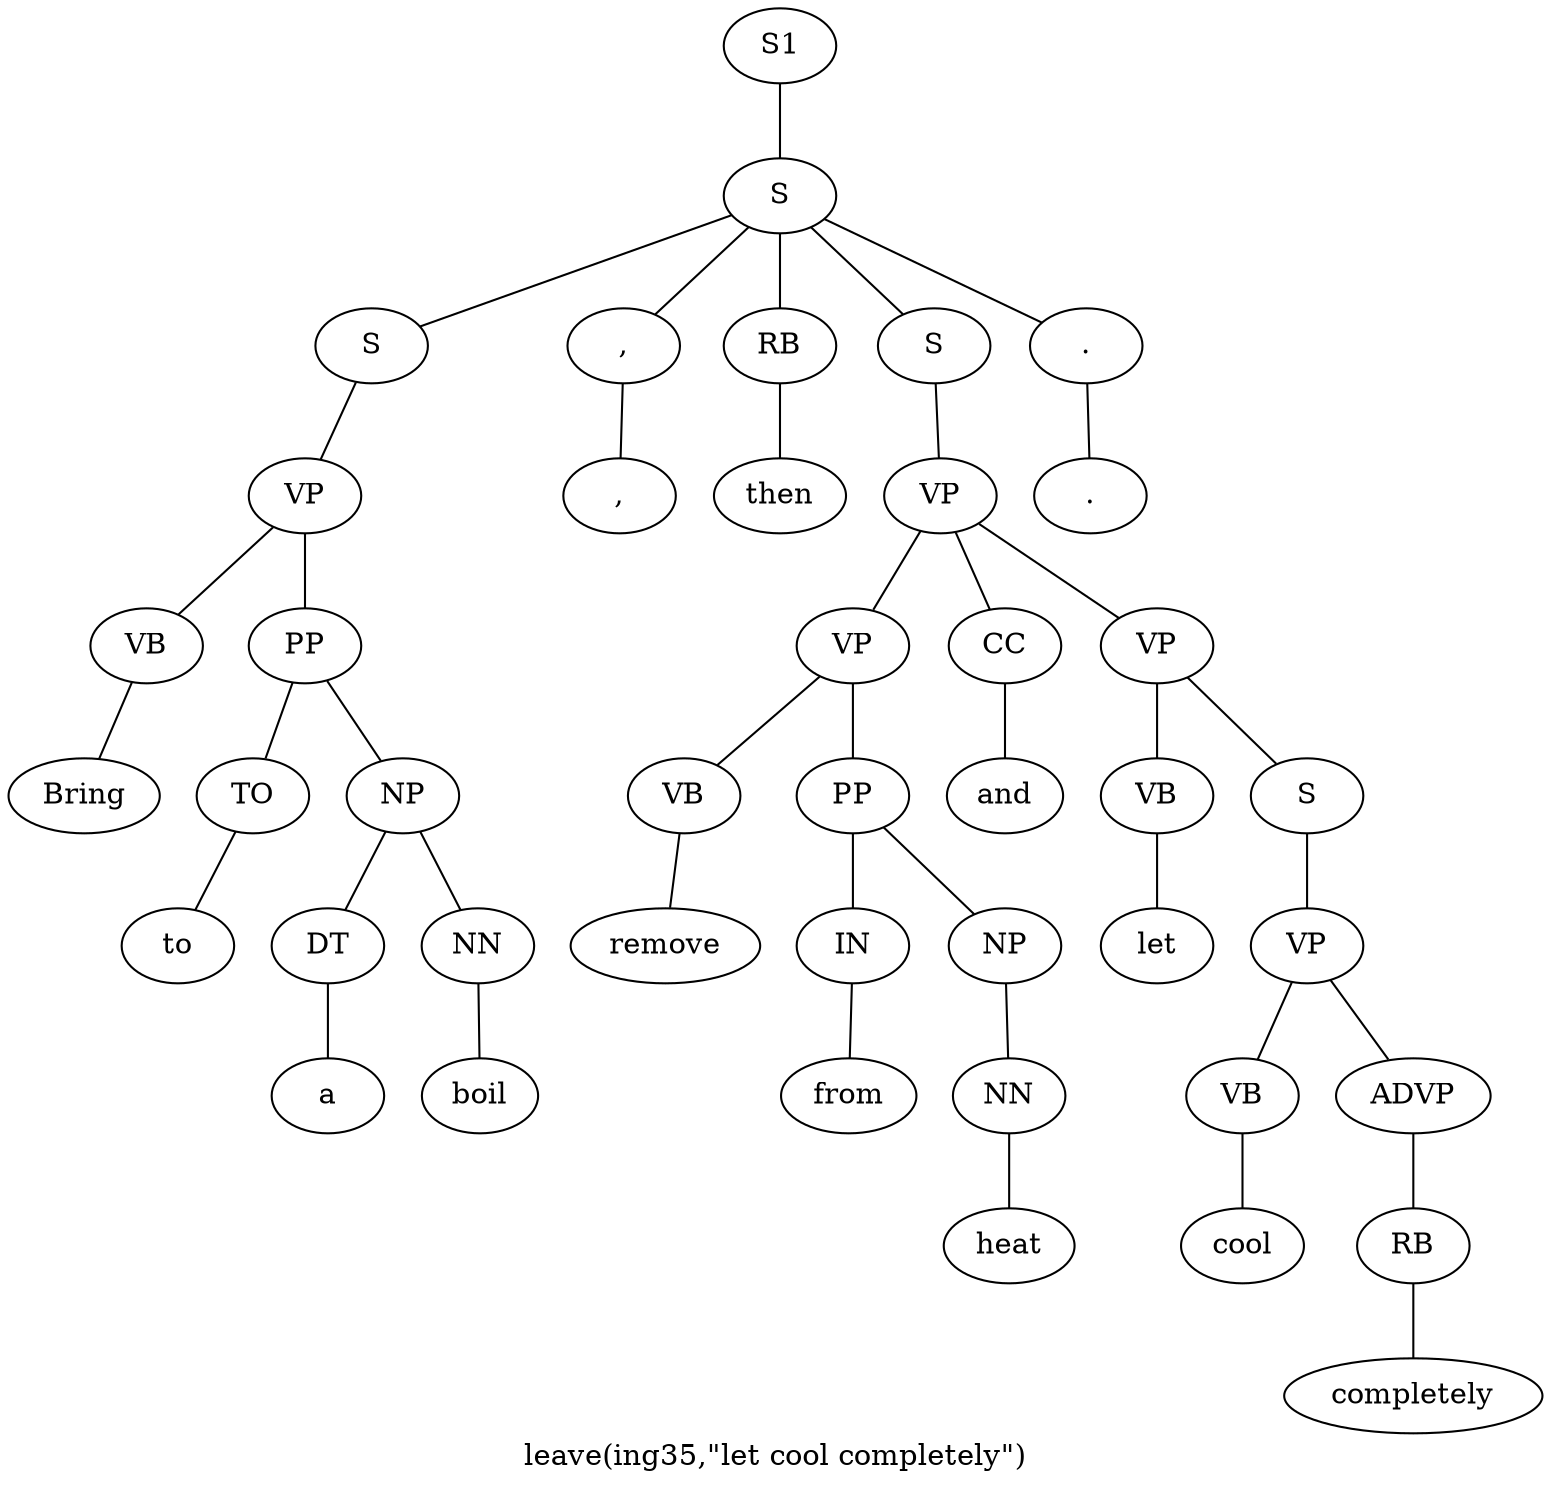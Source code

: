graph SyntaxGraph {
	label = "leave(ing35,\"let cool completely\")";
	Node0 [label="S1"];
	Node1 [label="S"];
	Node2 [label="S"];
	Node3 [label="VP"];
	Node4 [label="VB"];
	Node5 [label="Bring"];
	Node6 [label="PP"];
	Node7 [label="TO"];
	Node8 [label="to"];
	Node9 [label="NP"];
	Node10 [label="DT"];
	Node11 [label="a"];
	Node12 [label="NN"];
	Node13 [label="boil"];
	Node14 [label=","];
	Node15 [label=","];
	Node16 [label="RB"];
	Node17 [label="then"];
	Node18 [label="S"];
	Node19 [label="VP"];
	Node20 [label="VP"];
	Node21 [label="VB"];
	Node22 [label="remove"];
	Node23 [label="PP"];
	Node24 [label="IN"];
	Node25 [label="from"];
	Node26 [label="NP"];
	Node27 [label="NN"];
	Node28 [label="heat"];
	Node29 [label="CC"];
	Node30 [label="and"];
	Node31 [label="VP"];
	Node32 [label="VB"];
	Node33 [label="let"];
	Node34 [label="S"];
	Node35 [label="VP"];
	Node36 [label="VB"];
	Node37 [label="cool"];
	Node38 [label="ADVP"];
	Node39 [label="RB"];
	Node40 [label="completely"];
	Node41 [label="."];
	Node42 [label="."];

	Node0 -- Node1;
	Node1 -- Node2;
	Node1 -- Node14;
	Node1 -- Node16;
	Node1 -- Node18;
	Node1 -- Node41;
	Node2 -- Node3;
	Node3 -- Node4;
	Node3 -- Node6;
	Node4 -- Node5;
	Node6 -- Node7;
	Node6 -- Node9;
	Node7 -- Node8;
	Node9 -- Node10;
	Node9 -- Node12;
	Node10 -- Node11;
	Node12 -- Node13;
	Node14 -- Node15;
	Node16 -- Node17;
	Node18 -- Node19;
	Node19 -- Node20;
	Node19 -- Node29;
	Node19 -- Node31;
	Node20 -- Node21;
	Node20 -- Node23;
	Node21 -- Node22;
	Node23 -- Node24;
	Node23 -- Node26;
	Node24 -- Node25;
	Node26 -- Node27;
	Node27 -- Node28;
	Node29 -- Node30;
	Node31 -- Node32;
	Node31 -- Node34;
	Node32 -- Node33;
	Node34 -- Node35;
	Node35 -- Node36;
	Node35 -- Node38;
	Node36 -- Node37;
	Node38 -- Node39;
	Node39 -- Node40;
	Node41 -- Node42;
}